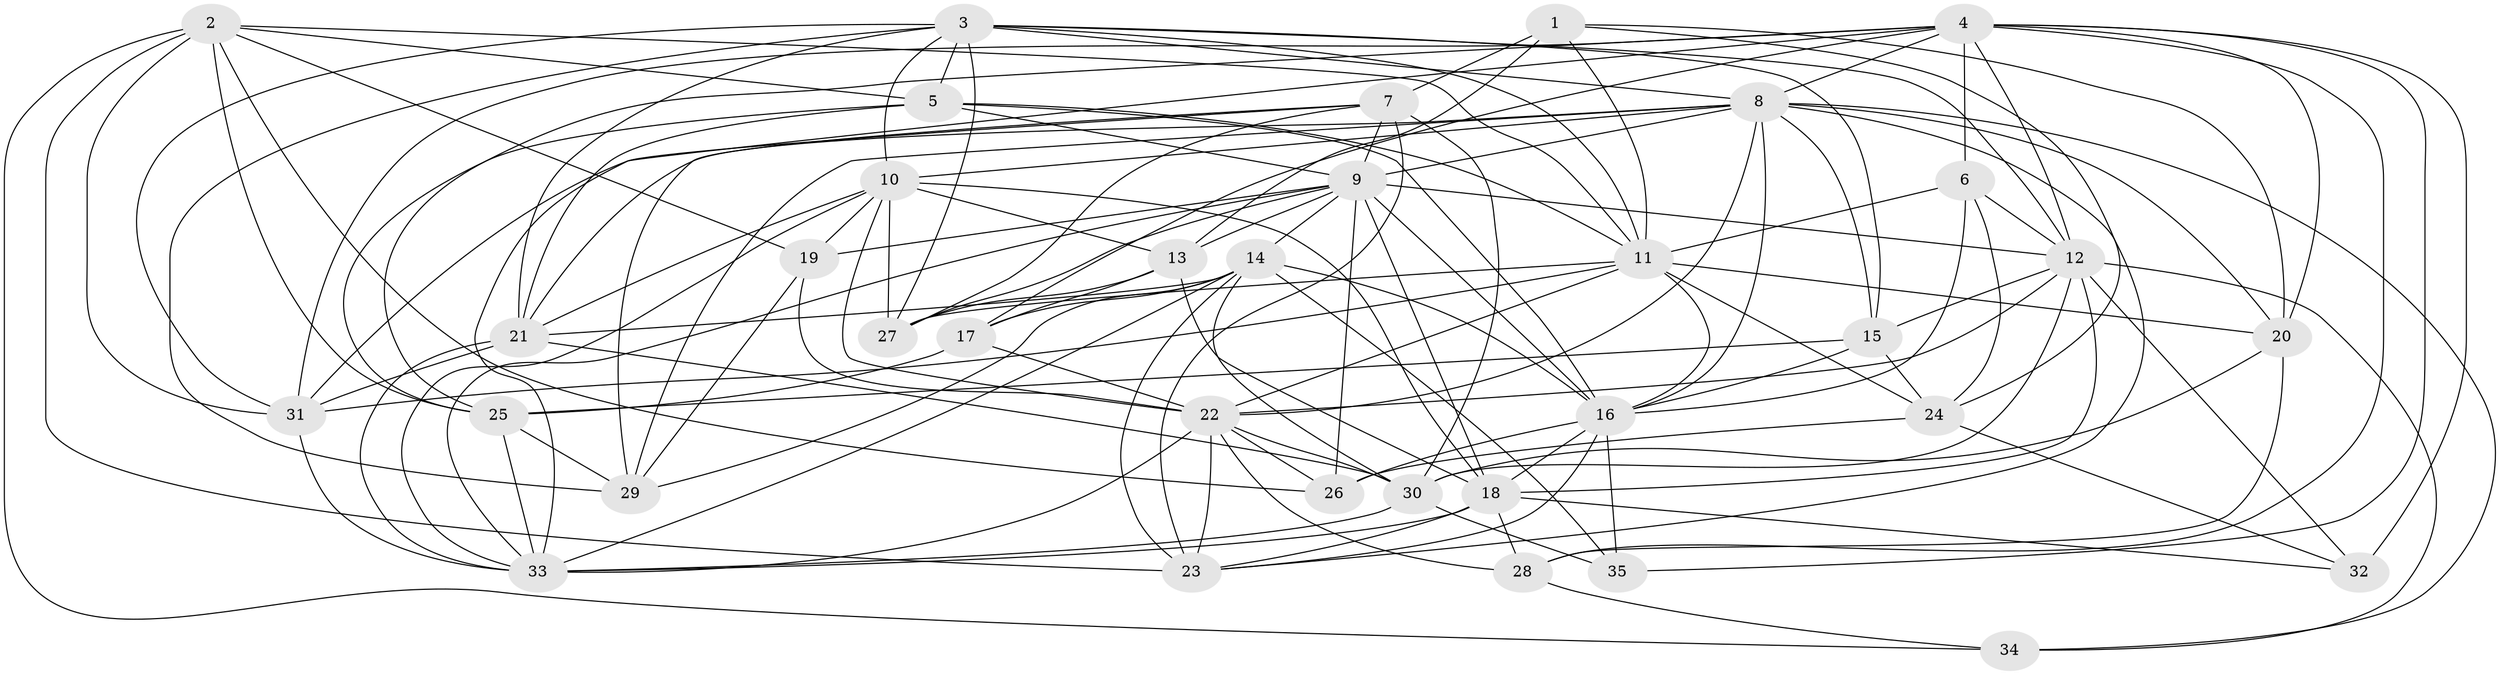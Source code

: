 // original degree distribution, {4: 1.0}
// Generated by graph-tools (version 1.1) at 2025/53/03/04/25 22:53:52]
// undirected, 35 vertices, 131 edges
graph export_dot {
  node [color=gray90,style=filled];
  1;
  2;
  3;
  4;
  5;
  6;
  7;
  8;
  9;
  10;
  11;
  12;
  13;
  14;
  15;
  16;
  17;
  18;
  19;
  20;
  21;
  22;
  23;
  24;
  25;
  26;
  27;
  28;
  29;
  30;
  31;
  32;
  33;
  34;
  35;
  1 -- 7 [weight=2.0];
  1 -- 11 [weight=1.0];
  1 -- 13 [weight=1.0];
  1 -- 20 [weight=1.0];
  1 -- 24 [weight=1.0];
  2 -- 5 [weight=1.0];
  2 -- 11 [weight=1.0];
  2 -- 19 [weight=2.0];
  2 -- 23 [weight=1.0];
  2 -- 25 [weight=1.0];
  2 -- 26 [weight=2.0];
  2 -- 31 [weight=1.0];
  2 -- 34 [weight=1.0];
  3 -- 5 [weight=1.0];
  3 -- 8 [weight=1.0];
  3 -- 10 [weight=1.0];
  3 -- 11 [weight=1.0];
  3 -- 12 [weight=1.0];
  3 -- 15 [weight=1.0];
  3 -- 21 [weight=1.0];
  3 -- 27 [weight=1.0];
  3 -- 29 [weight=1.0];
  3 -- 31 [weight=1.0];
  4 -- 6 [weight=1.0];
  4 -- 8 [weight=1.0];
  4 -- 12 [weight=1.0];
  4 -- 17 [weight=2.0];
  4 -- 20 [weight=1.0];
  4 -- 25 [weight=1.0];
  4 -- 28 [weight=1.0];
  4 -- 31 [weight=1.0];
  4 -- 32 [weight=1.0];
  4 -- 33 [weight=1.0];
  4 -- 35 [weight=1.0];
  5 -- 9 [weight=1.0];
  5 -- 11 [weight=1.0];
  5 -- 16 [weight=2.0];
  5 -- 21 [weight=1.0];
  5 -- 25 [weight=1.0];
  6 -- 11 [weight=2.0];
  6 -- 12 [weight=1.0];
  6 -- 16 [weight=1.0];
  6 -- 24 [weight=1.0];
  7 -- 9 [weight=1.0];
  7 -- 23 [weight=1.0];
  7 -- 27 [weight=1.0];
  7 -- 29 [weight=1.0];
  7 -- 30 [weight=1.0];
  7 -- 31 [weight=1.0];
  8 -- 9 [weight=1.0];
  8 -- 10 [weight=1.0];
  8 -- 15 [weight=1.0];
  8 -- 16 [weight=1.0];
  8 -- 20 [weight=1.0];
  8 -- 21 [weight=1.0];
  8 -- 22 [weight=1.0];
  8 -- 23 [weight=1.0];
  8 -- 29 [weight=1.0];
  8 -- 34 [weight=1.0];
  9 -- 12 [weight=1.0];
  9 -- 13 [weight=1.0];
  9 -- 14 [weight=1.0];
  9 -- 16 [weight=1.0];
  9 -- 18 [weight=1.0];
  9 -- 19 [weight=1.0];
  9 -- 26 [weight=1.0];
  9 -- 27 [weight=1.0];
  9 -- 33 [weight=1.0];
  10 -- 13 [weight=2.0];
  10 -- 18 [weight=1.0];
  10 -- 19 [weight=1.0];
  10 -- 21 [weight=1.0];
  10 -- 22 [weight=1.0];
  10 -- 27 [weight=1.0];
  10 -- 33 [weight=1.0];
  11 -- 16 [weight=1.0];
  11 -- 20 [weight=1.0];
  11 -- 22 [weight=1.0];
  11 -- 24 [weight=1.0];
  11 -- 27 [weight=1.0];
  11 -- 31 [weight=1.0];
  12 -- 15 [weight=1.0];
  12 -- 18 [weight=1.0];
  12 -- 22 [weight=1.0];
  12 -- 30 [weight=1.0];
  12 -- 32 [weight=1.0];
  12 -- 34 [weight=1.0];
  13 -- 17 [weight=2.0];
  13 -- 18 [weight=1.0];
  13 -- 27 [weight=1.0];
  14 -- 16 [weight=1.0];
  14 -- 17 [weight=1.0];
  14 -- 21 [weight=1.0];
  14 -- 23 [weight=2.0];
  14 -- 29 [weight=1.0];
  14 -- 30 [weight=1.0];
  14 -- 33 [weight=1.0];
  14 -- 35 [weight=1.0];
  15 -- 16 [weight=1.0];
  15 -- 24 [weight=1.0];
  15 -- 25 [weight=1.0];
  16 -- 18 [weight=1.0];
  16 -- 23 [weight=1.0];
  16 -- 26 [weight=1.0];
  16 -- 35 [weight=1.0];
  17 -- 22 [weight=1.0];
  17 -- 25 [weight=2.0];
  18 -- 23 [weight=1.0];
  18 -- 28 [weight=1.0];
  18 -- 32 [weight=1.0];
  18 -- 33 [weight=2.0];
  19 -- 22 [weight=1.0];
  19 -- 29 [weight=1.0];
  20 -- 28 [weight=1.0];
  20 -- 30 [weight=1.0];
  21 -- 30 [weight=1.0];
  21 -- 31 [weight=1.0];
  21 -- 33 [weight=1.0];
  22 -- 23 [weight=1.0];
  22 -- 26 [weight=1.0];
  22 -- 28 [weight=2.0];
  22 -- 30 [weight=1.0];
  22 -- 33 [weight=1.0];
  24 -- 26 [weight=1.0];
  24 -- 32 [weight=1.0];
  25 -- 29 [weight=1.0];
  25 -- 33 [weight=1.0];
  28 -- 34 [weight=1.0];
  30 -- 33 [weight=1.0];
  30 -- 35 [weight=1.0];
  31 -- 33 [weight=2.0];
}
